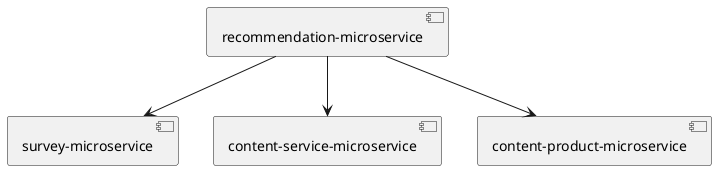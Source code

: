 @startuml
'https://plantuml.com/component-diagram

[recommendation-microservice] --> [survey-microservice]
[recommendation-microservice] --> [content-service-microservice]
[recommendation-microservice] --> [content-product-microservice]

@enduml
